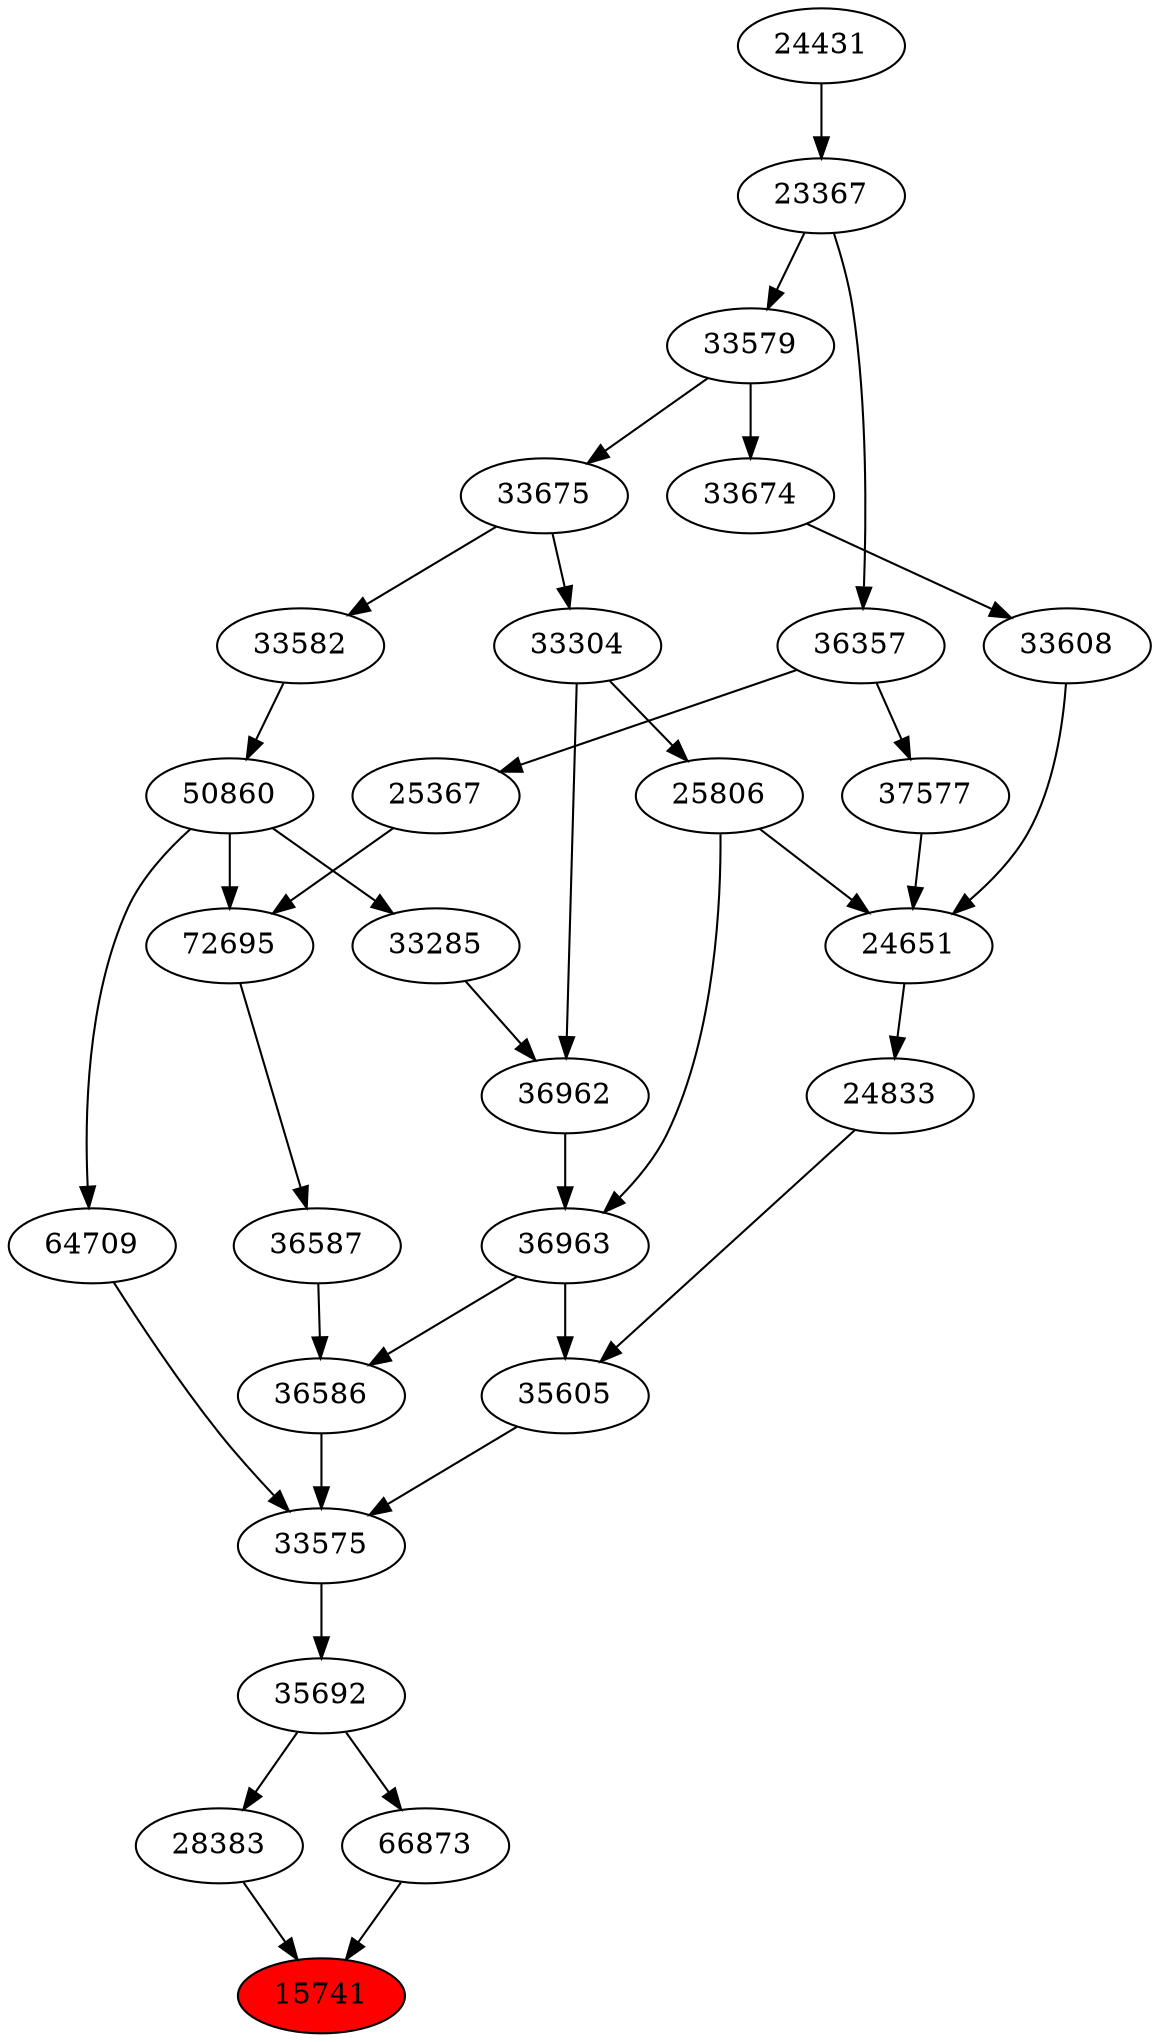 strict digraph{ 
15741 [label="15741" fillcolor=red style=filled]
28383 -> 15741
66873 -> 15741
28383 [label="28383"]
35692 -> 28383
66873 [label="66873"]
35692 -> 66873
35692 [label="35692"]
33575 -> 35692
33575 [label="33575"]
36586 -> 33575
35605 -> 33575
64709 -> 33575
36586 [label="36586"]
36587 -> 36586
36963 -> 36586
35605 [label="35605"]
24833 -> 35605
36963 -> 35605
64709 [label="64709"]
50860 -> 64709
36587 [label="36587"]
72695 -> 36587
36963 [label="36963"]
36962 -> 36963
25806 -> 36963
24833 [label="24833"]
24651 -> 24833
50860 [label="50860"]
33582 -> 50860
72695 [label="72695"]
50860 -> 72695
25367 -> 72695
36962 [label="36962"]
33285 -> 36962
33304 -> 36962
25806 [label="25806"]
33304 -> 25806
24651 [label="24651"]
25806 -> 24651
33608 -> 24651
37577 -> 24651
33582 [label="33582"]
33675 -> 33582
25367 [label="25367"]
36357 -> 25367
33285 [label="33285"]
50860 -> 33285
33304 [label="33304"]
33675 -> 33304
33608 [label="33608"]
33674 -> 33608
37577 [label="37577"]
36357 -> 37577
33675 [label="33675"]
33579 -> 33675
36357 [label="36357"]
23367 -> 36357
33674 [label="33674"]
33579 -> 33674
33579 [label="33579"]
23367 -> 33579
23367 [label="23367"]
24431 -> 23367
24431 [label="24431"]
}
